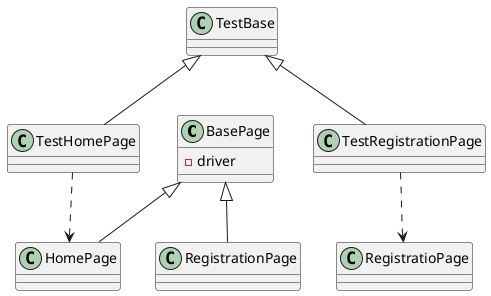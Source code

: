 @startuml
    class BasePage
    BasePage : -driver
    class HomePage
    class RegistrationPage
    
    class TestBase
    class TestHomePage
    class TestRegistrationPage
    
    
    BasePage <|-- HomePage
    BasePage <|-- RegistrationPage
    TestBase <|-- TestHomePage
    TestBase <|-- TestRegistrationPage
    
    TestHomePage ..> HomePage
    TestRegistrationPage ..> RegistratioPage   
@enduml
